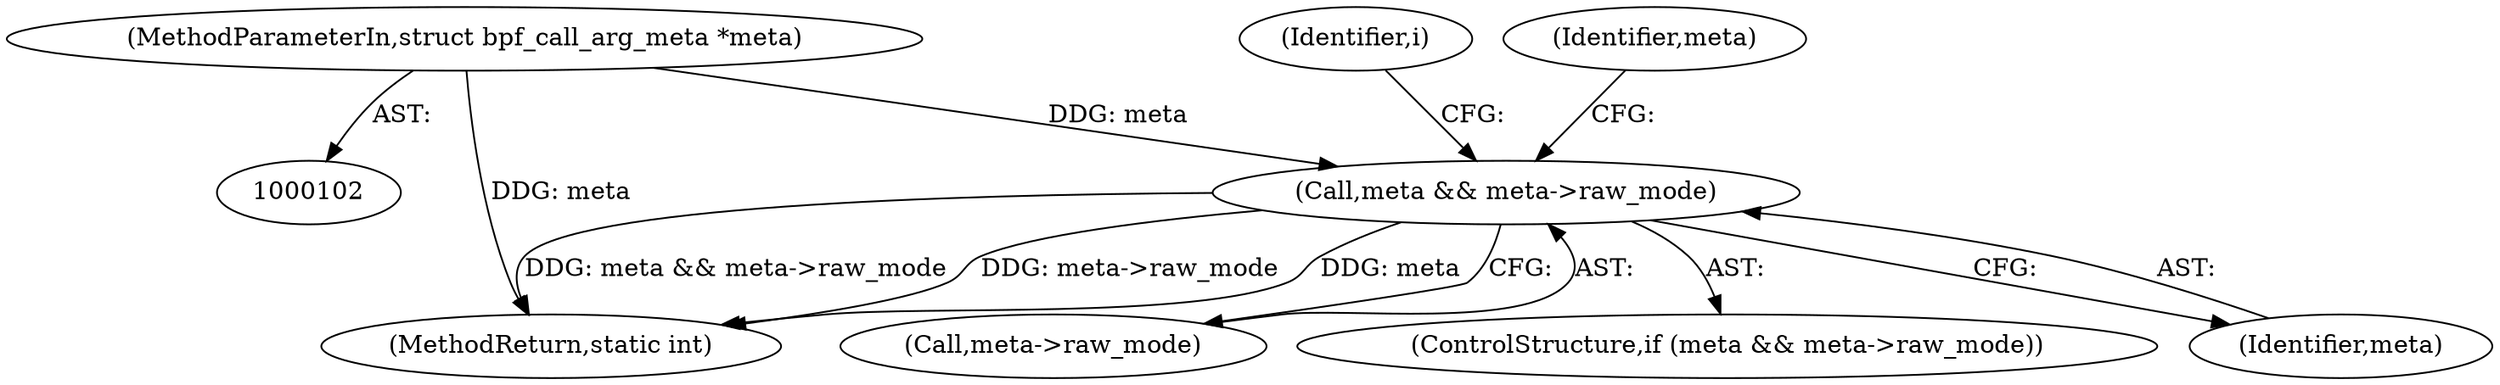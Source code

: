 digraph "0_linux_ea25f914dc164c8d56b36147ecc86bc65f83c469@pointer" {
"1000264" [label="(Call,meta && meta->raw_mode)"];
"1000107" [label="(MethodParameterIn,struct bpf_call_arg_meta *meta)"];
"1000337" [label="(MethodReturn,static int)"];
"1000107" [label="(MethodParameterIn,struct bpf_call_arg_meta *meta)"];
"1000284" [label="(Identifier,i)"];
"1000266" [label="(Call,meta->raw_mode)"];
"1000264" [label="(Call,meta && meta->raw_mode)"];
"1000272" [label="(Identifier,meta)"];
"1000263" [label="(ControlStructure,if (meta && meta->raw_mode))"];
"1000265" [label="(Identifier,meta)"];
"1000264" -> "1000263"  [label="AST: "];
"1000264" -> "1000265"  [label="CFG: "];
"1000264" -> "1000266"  [label="CFG: "];
"1000265" -> "1000264"  [label="AST: "];
"1000266" -> "1000264"  [label="AST: "];
"1000272" -> "1000264"  [label="CFG: "];
"1000284" -> "1000264"  [label="CFG: "];
"1000264" -> "1000337"  [label="DDG: meta"];
"1000264" -> "1000337"  [label="DDG: meta && meta->raw_mode"];
"1000264" -> "1000337"  [label="DDG: meta->raw_mode"];
"1000107" -> "1000264"  [label="DDG: meta"];
"1000107" -> "1000102"  [label="AST: "];
"1000107" -> "1000337"  [label="DDG: meta"];
}
